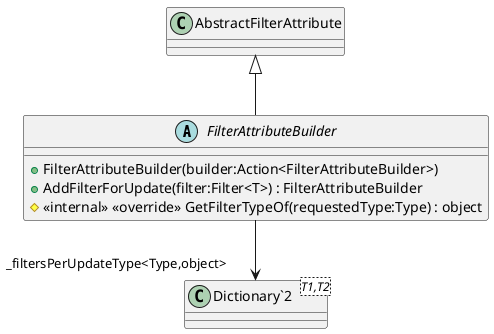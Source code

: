 @startuml
abstract class FilterAttributeBuilder {
    + FilterAttributeBuilder(builder:Action<FilterAttributeBuilder>)
    + AddFilterForUpdate(filter:Filter<T>) : FilterAttributeBuilder
    # <<internal>> <<override>> GetFilterTypeOf(requestedType:Type) : object
}
class "Dictionary`2"<T1,T2> {
}
AbstractFilterAttribute <|-- FilterAttributeBuilder
FilterAttributeBuilder --> "_filtersPerUpdateType<Type,object>" "Dictionary`2"
@enduml
